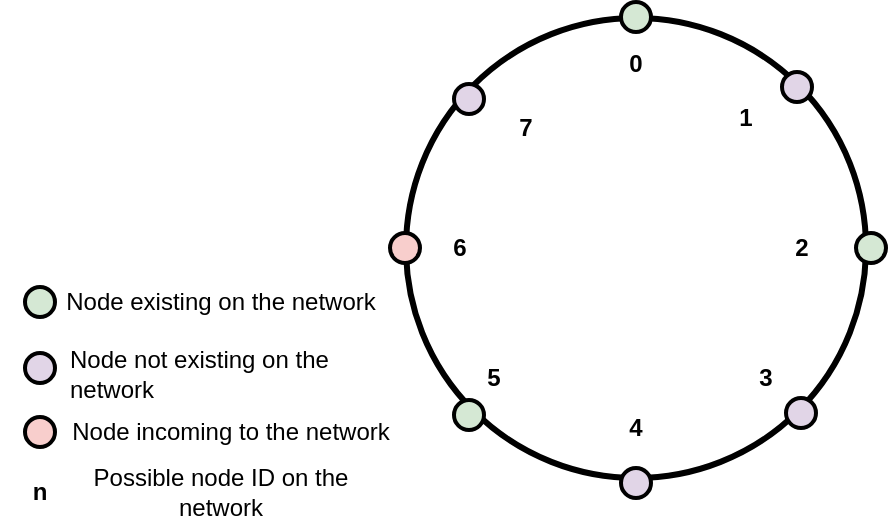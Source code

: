 <mxfile version="14.4.8" type="device"><diagram id="lTN7eVLyNrcXiwn6wRNf" name="Page-1"><mxGraphModel dx="916" dy="620" grid="1" gridSize="5" guides="1" tooltips="1" connect="1" arrows="1" fold="1" page="1" pageScale="1" pageWidth="1654" pageHeight="2336" math="0" shadow="0"><root><mxCell id="0"/><mxCell id="1" parent="0"/><mxCell id="ucOyu4njbdSlLjJzWexT-20" value="" style="group" vertex="1" connectable="0" parent="1"><mxGeometry x="445" y="190" width="248" height="248" as="geometry"/></mxCell><mxCell id="ucOyu4njbdSlLjJzWexT-1" value="" style="ellipse;whiteSpace=wrap;html=1;aspect=fixed;fillColor=none;strokeWidth=3;" vertex="1" parent="ucOyu4njbdSlLjJzWexT-20"><mxGeometry x="8" y="8" width="230" height="230" as="geometry"/></mxCell><mxCell id="ucOyu4njbdSlLjJzWexT-3" value="" style="ellipse;whiteSpace=wrap;html=1;aspect=fixed;strokeWidth=2;fillColor=#e1d5e7;" vertex="1" parent="ucOyu4njbdSlLjJzWexT-20"><mxGeometry x="115.5" y="233" width="15" height="15" as="geometry"/></mxCell><mxCell id="ucOyu4njbdSlLjJzWexT-4" value="" style="ellipse;whiteSpace=wrap;html=1;aspect=fixed;strokeWidth=2;fillColor=#f8cecc;" vertex="1" parent="ucOyu4njbdSlLjJzWexT-20"><mxGeometry y="115.5" width="15" height="15" as="geometry"/></mxCell><mxCell id="ucOyu4njbdSlLjJzWexT-5" value="" style="ellipse;whiteSpace=wrap;html=1;aspect=fixed;strokeWidth=2;fillColor=#d5e8d4;" vertex="1" parent="ucOyu4njbdSlLjJzWexT-20"><mxGeometry x="115.5" width="15" height="15" as="geometry"/></mxCell><mxCell id="ucOyu4njbdSlLjJzWexT-7" value="" style="ellipse;whiteSpace=wrap;html=1;aspect=fixed;strokeWidth=2;fillColor=#d5e8d4;" vertex="1" parent="ucOyu4njbdSlLjJzWexT-20"><mxGeometry x="233" y="115.5" width="15" height="15" as="geometry"/></mxCell><mxCell id="ucOyu4njbdSlLjJzWexT-8" value="" style="ellipse;whiteSpace=wrap;html=1;aspect=fixed;strokeWidth=2;fillColor=#e1d5e7;" vertex="1" parent="ucOyu4njbdSlLjJzWexT-20"><mxGeometry x="198" y="198" width="15" height="15" as="geometry"/></mxCell><mxCell id="ucOyu4njbdSlLjJzWexT-9" value="" style="ellipse;whiteSpace=wrap;html=1;aspect=fixed;strokeWidth=2;fillColor=#d5e8d4;" vertex="1" parent="ucOyu4njbdSlLjJzWexT-20"><mxGeometry x="32" y="199" width="15" height="15" as="geometry"/></mxCell><mxCell id="ucOyu4njbdSlLjJzWexT-10" value="" style="ellipse;whiteSpace=wrap;html=1;aspect=fixed;strokeWidth=2;fillColor=#e1d5e7;" vertex="1" parent="ucOyu4njbdSlLjJzWexT-20"><mxGeometry x="32" y="41" width="15" height="15" as="geometry"/></mxCell><mxCell id="ucOyu4njbdSlLjJzWexT-11" value="" style="ellipse;whiteSpace=wrap;html=1;aspect=fixed;strokeWidth=2;fillColor=#e1d5e7;" vertex="1" parent="ucOyu4njbdSlLjJzWexT-20"><mxGeometry x="196" y="35" width="15" height="15" as="geometry"/></mxCell><mxCell id="ucOyu4njbdSlLjJzWexT-12" value="&lt;b&gt;0&lt;/b&gt;" style="text;html=1;strokeColor=none;fillColor=none;align=center;verticalAlign=middle;whiteSpace=wrap;rounded=0;" vertex="1" parent="ucOyu4njbdSlLjJzWexT-20"><mxGeometry x="103" y="21" width="40" height="20" as="geometry"/></mxCell><mxCell id="ucOyu4njbdSlLjJzWexT-13" value="&lt;b&gt;1&lt;/b&gt;" style="text;html=1;strokeColor=none;fillColor=none;align=center;verticalAlign=middle;whiteSpace=wrap;rounded=0;" vertex="1" parent="ucOyu4njbdSlLjJzWexT-20"><mxGeometry x="158" y="48" width="40" height="20" as="geometry"/></mxCell><mxCell id="ucOyu4njbdSlLjJzWexT-14" value="&lt;b&gt;2&lt;/b&gt;" style="text;html=1;strokeColor=none;fillColor=none;align=center;verticalAlign=middle;whiteSpace=wrap;rounded=0;" vertex="1" parent="ucOyu4njbdSlLjJzWexT-20"><mxGeometry x="185.5" y="113" width="40" height="20" as="geometry"/></mxCell><mxCell id="ucOyu4njbdSlLjJzWexT-15" value="&lt;b&gt;3&lt;/b&gt;" style="text;html=1;strokeColor=none;fillColor=none;align=center;verticalAlign=middle;whiteSpace=wrap;rounded=0;" vertex="1" parent="ucOyu4njbdSlLjJzWexT-20"><mxGeometry x="168" y="178" width="40" height="20" as="geometry"/></mxCell><mxCell id="ucOyu4njbdSlLjJzWexT-16" value="&lt;b&gt;4&lt;/b&gt;" style="text;html=1;strokeColor=none;fillColor=none;align=center;verticalAlign=middle;whiteSpace=wrap;rounded=0;" vertex="1" parent="ucOyu4njbdSlLjJzWexT-20"><mxGeometry x="103" y="203" width="40" height="20" as="geometry"/></mxCell><mxCell id="ucOyu4njbdSlLjJzWexT-17" value="&lt;b&gt;5&lt;/b&gt;" style="text;html=1;strokeColor=none;fillColor=none;align=center;verticalAlign=middle;whiteSpace=wrap;rounded=0;" vertex="1" parent="ucOyu4njbdSlLjJzWexT-20"><mxGeometry x="32" y="178" width="40" height="20" as="geometry"/></mxCell><mxCell id="ucOyu4njbdSlLjJzWexT-18" value="&lt;b&gt;6&lt;/b&gt;" style="text;html=1;strokeColor=none;fillColor=none;align=center;verticalAlign=middle;whiteSpace=wrap;rounded=0;" vertex="1" parent="ucOyu4njbdSlLjJzWexT-20"><mxGeometry x="15" y="113" width="40" height="20" as="geometry"/></mxCell><mxCell id="ucOyu4njbdSlLjJzWexT-19" value="&lt;b&gt;7&lt;/b&gt;" style="text;html=1;strokeColor=none;fillColor=none;align=center;verticalAlign=middle;whiteSpace=wrap;rounded=0;" vertex="1" parent="ucOyu4njbdSlLjJzWexT-20"><mxGeometry x="48" y="53" width="40" height="20" as="geometry"/></mxCell><mxCell id="ucOyu4njbdSlLjJzWexT-32" value="" style="group" vertex="1" connectable="0" parent="1"><mxGeometry x="250" y="330" width="197.5" height="115" as="geometry"/></mxCell><mxCell id="ucOyu4njbdSlLjJzWexT-26" value="Node not existing on the network" style="text;html=1;strokeColor=none;fillColor=none;align=left;verticalAlign=middle;whiteSpace=wrap;rounded=0;container=0;" vertex="1" parent="ucOyu4njbdSlLjJzWexT-32"><mxGeometry x="32.5" y="35.5" width="165" height="20" as="geometry"/></mxCell><mxCell id="ucOyu4njbdSlLjJzWexT-27" value="Node incoming to the network" style="text;html=1;strokeColor=none;fillColor=none;align=center;verticalAlign=middle;whiteSpace=wrap;rounded=0;container=0;" vertex="1" parent="ucOyu4njbdSlLjJzWexT-32"><mxGeometry x="32.5" y="65" width="165" height="20" as="geometry"/></mxCell><mxCell id="ucOyu4njbdSlLjJzWexT-31" value="" style="group" vertex="1" connectable="0" parent="ucOyu4njbdSlLjJzWexT-32"><mxGeometry width="192.5" height="115" as="geometry"/></mxCell><mxCell id="ucOyu4njbdSlLjJzWexT-29" value="&lt;b&gt;n&lt;/b&gt;" style="text;html=1;strokeColor=none;fillColor=none;align=center;verticalAlign=middle;whiteSpace=wrap;rounded=0;" vertex="1" parent="ucOyu4njbdSlLjJzWexT-31"><mxGeometry y="95" width="40" height="20" as="geometry"/></mxCell><mxCell id="ucOyu4njbdSlLjJzWexT-21" value="" style="ellipse;whiteSpace=wrap;html=1;aspect=fixed;strokeWidth=2;fillColor=#d5e8d4;container=0;" vertex="1" parent="ucOyu4njbdSlLjJzWexT-31"><mxGeometry x="12.5" y="2.5" width="15" height="15" as="geometry"/></mxCell><mxCell id="ucOyu4njbdSlLjJzWexT-22" value="" style="ellipse;whiteSpace=wrap;html=1;aspect=fixed;strokeWidth=2;fillColor=#e1d5e7;container=0;" vertex="1" parent="ucOyu4njbdSlLjJzWexT-31"><mxGeometry x="12.5" y="35.5" width="15" height="15" as="geometry"/></mxCell><mxCell id="ucOyu4njbdSlLjJzWexT-23" value="" style="ellipse;whiteSpace=wrap;html=1;aspect=fixed;strokeWidth=2;fillColor=#f8cecc;container=0;" vertex="1" parent="ucOyu4njbdSlLjJzWexT-31"><mxGeometry x="12.5" y="67.5" width="15" height="15" as="geometry"/></mxCell><mxCell id="ucOyu4njbdSlLjJzWexT-25" value="Node existing on the network" style="text;html=1;strokeColor=none;fillColor=none;align=center;verticalAlign=middle;whiteSpace=wrap;rounded=0;container=0;" vertex="1" parent="ucOyu4njbdSlLjJzWexT-31"><mxGeometry x="27.5" width="165" height="20" as="geometry"/></mxCell><mxCell id="ucOyu4njbdSlLjJzWexT-30" value="Possible node ID on the network" style="text;html=1;strokeColor=none;fillColor=none;align=center;verticalAlign=middle;whiteSpace=wrap;rounded=0;container=0;" vertex="1" parent="ucOyu4njbdSlLjJzWexT-31"><mxGeometry x="27.5" y="95" width="165" height="20" as="geometry"/></mxCell></root></mxGraphModel></diagram></mxfile>
